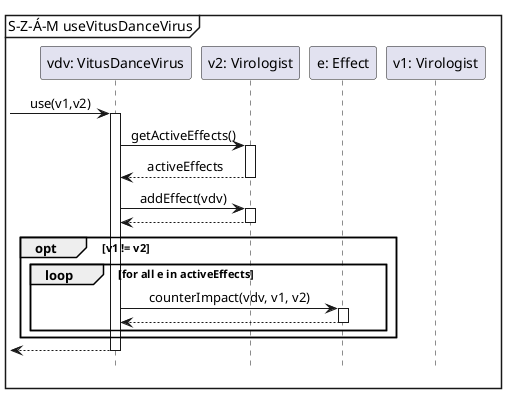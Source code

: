 @startuml
hide footbox
skinparam sequenceMessageAlign center

mainframe S-Z-Á-M useVitusDanceVirus
participant "vdv: VitusDanceVirus" as vdv
participant "v2: Virologist" as v2
participant "e: Effect" as e
participant "v1: Virologist" as v1

 -> vdv++ : use(v1,v2)
    vdv -> v2++ : getActiveEffects()
    return activeEffects
    vdv -> v2++ : addEffect(vdv)
    return
    opt v1 != v2
        loop for all e in activeEffects
            vdv -> e++ : counterImpact(vdv, v1, v2)
            return
        end
    end
 return
@enduml
